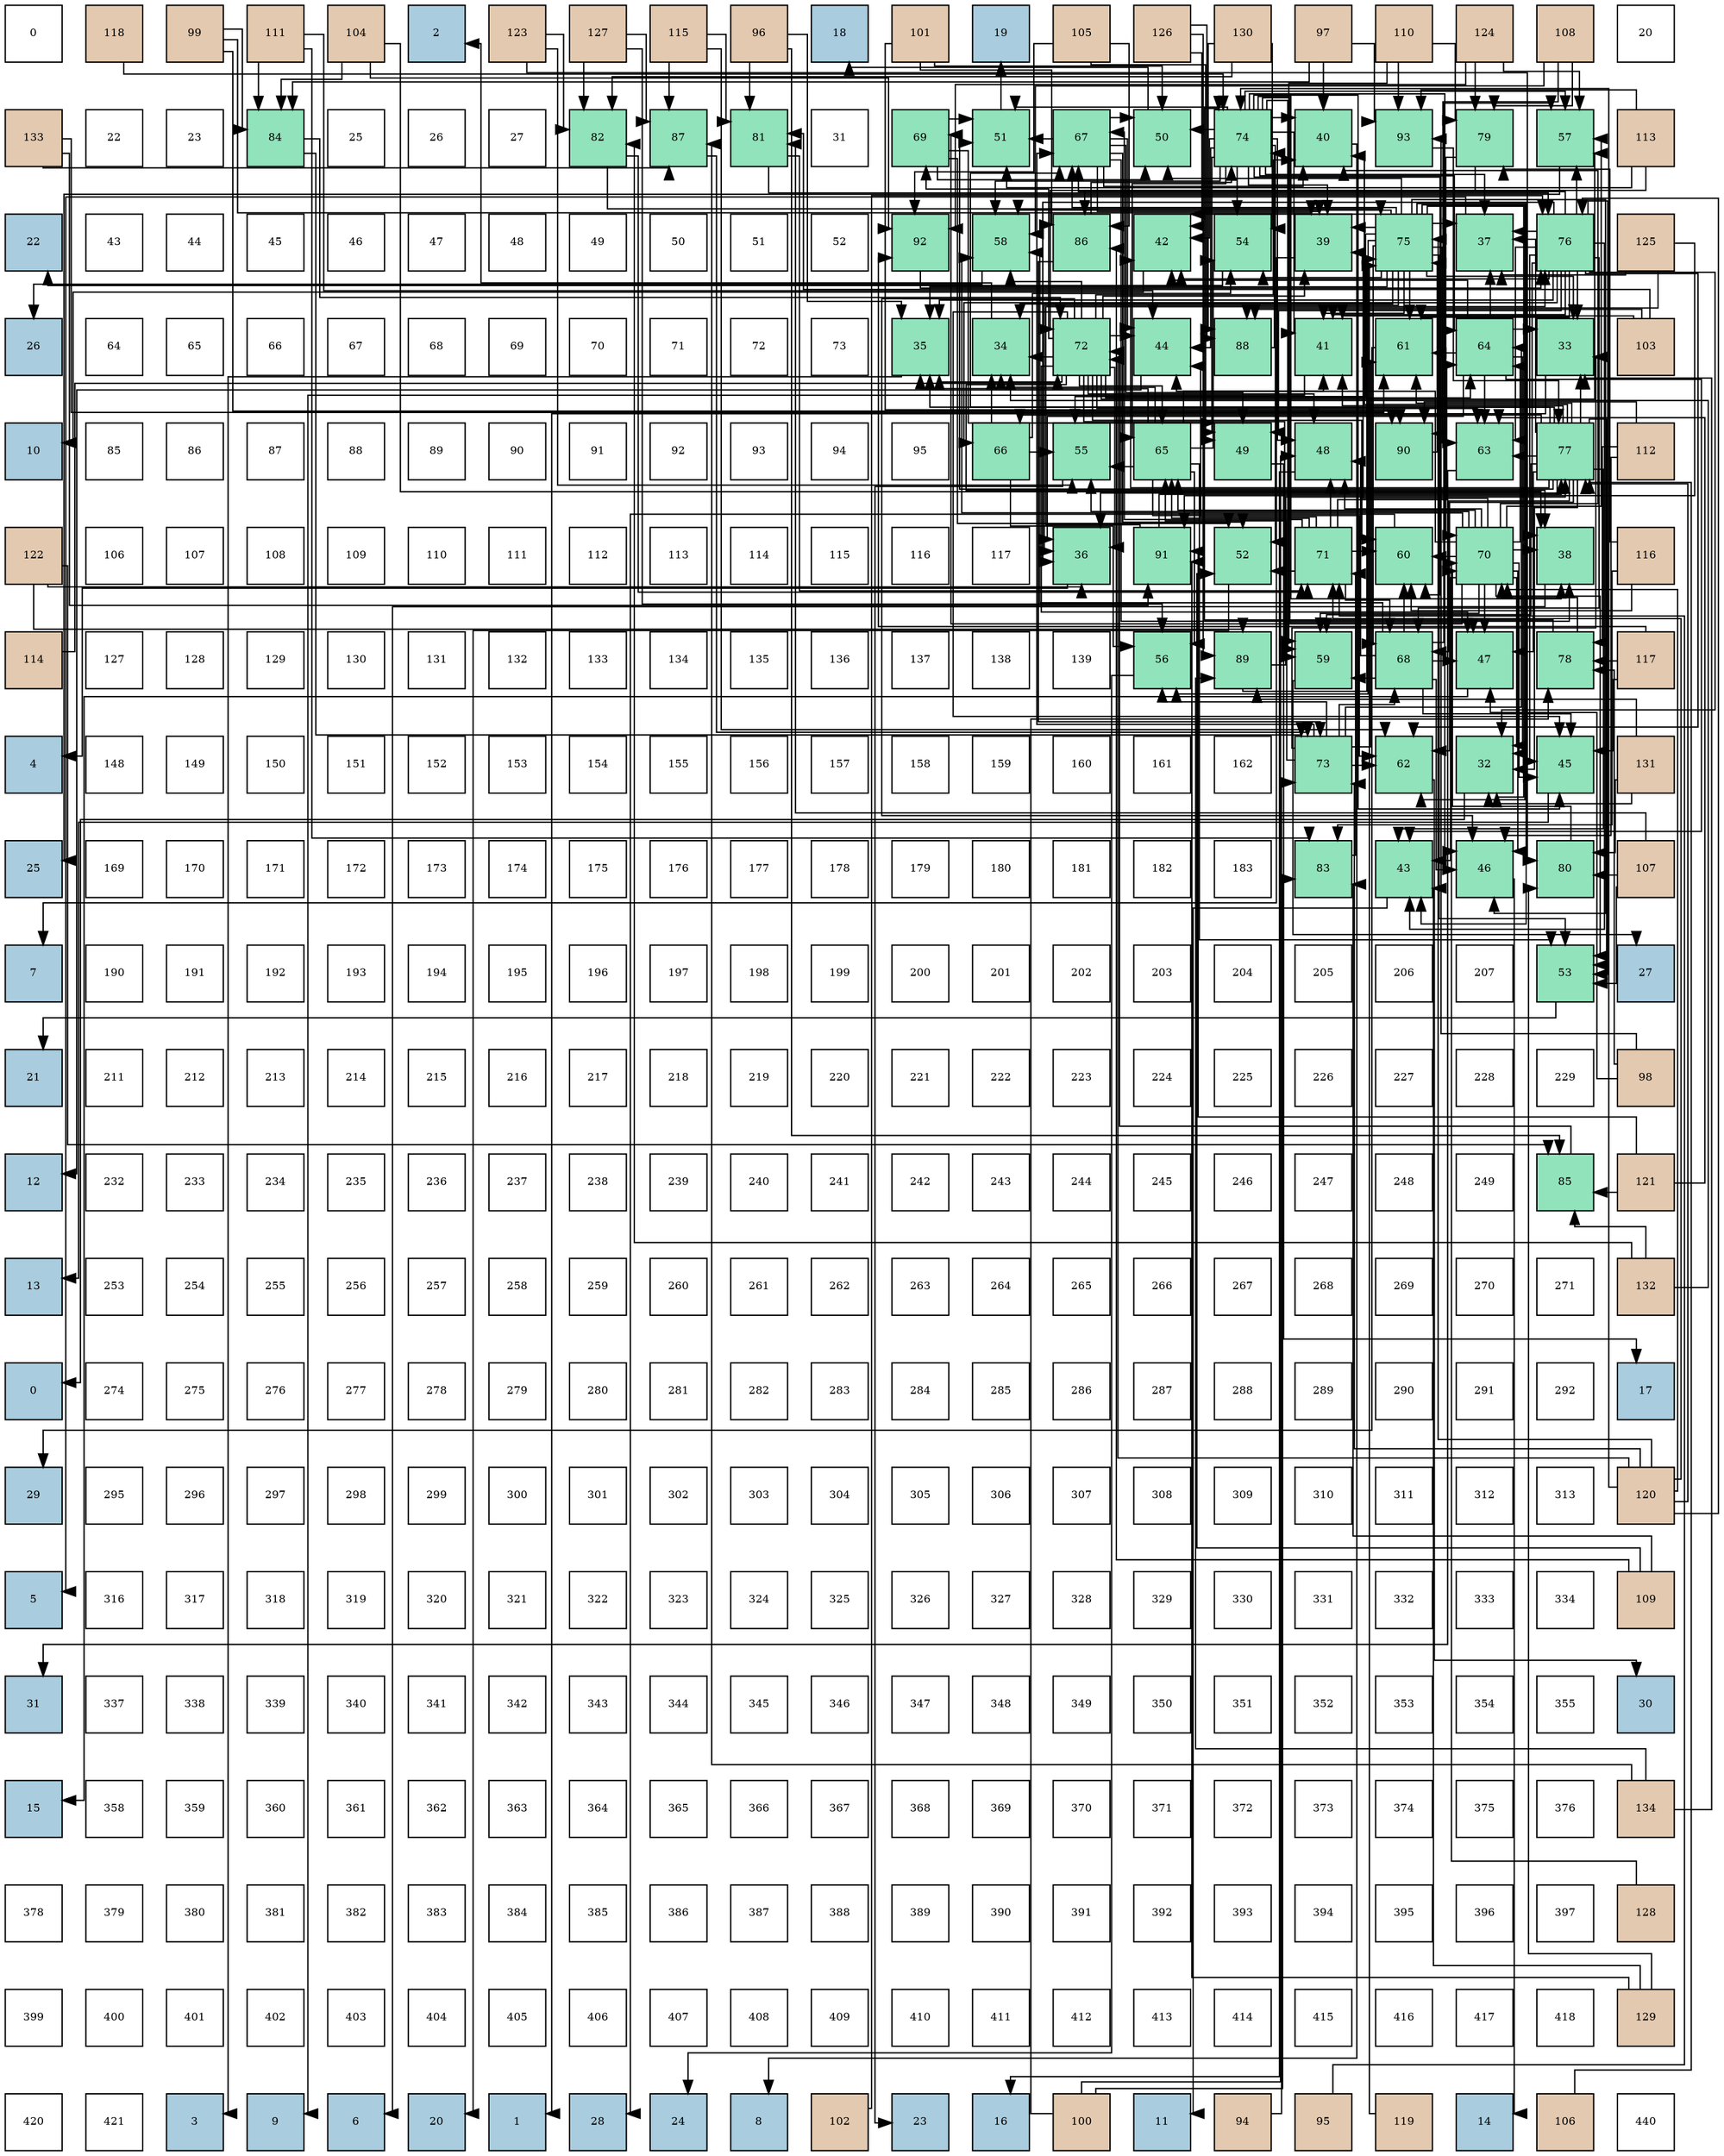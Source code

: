 digraph layout{
 rankdir=TB;
 splines=ortho;
 node [style=filled shape=square fixedsize=true width=0.6];
0[label="0", fontsize=8, fillcolor="#ffffff"];
1[label="118", fontsize=8, fillcolor="#e3c9af"];
2[label="99", fontsize=8, fillcolor="#e3c9af"];
3[label="111", fontsize=8, fillcolor="#e3c9af"];
4[label="104", fontsize=8, fillcolor="#e3c9af"];
5[label="2", fontsize=8, fillcolor="#a9ccde"];
6[label="123", fontsize=8, fillcolor="#e3c9af"];
7[label="127", fontsize=8, fillcolor="#e3c9af"];
8[label="115", fontsize=8, fillcolor="#e3c9af"];
9[label="96", fontsize=8, fillcolor="#e3c9af"];
10[label="18", fontsize=8, fillcolor="#a9ccde"];
11[label="101", fontsize=8, fillcolor="#e3c9af"];
12[label="19", fontsize=8, fillcolor="#a9ccde"];
13[label="105", fontsize=8, fillcolor="#e3c9af"];
14[label="126", fontsize=8, fillcolor="#e3c9af"];
15[label="130", fontsize=8, fillcolor="#e3c9af"];
16[label="97", fontsize=8, fillcolor="#e3c9af"];
17[label="110", fontsize=8, fillcolor="#e3c9af"];
18[label="124", fontsize=8, fillcolor="#e3c9af"];
19[label="108", fontsize=8, fillcolor="#e3c9af"];
20[label="20", fontsize=8, fillcolor="#ffffff"];
21[label="133", fontsize=8, fillcolor="#e3c9af"];
22[label="22", fontsize=8, fillcolor="#ffffff"];
23[label="23", fontsize=8, fillcolor="#ffffff"];
24[label="84", fontsize=8, fillcolor="#91e3bb"];
25[label="25", fontsize=8, fillcolor="#ffffff"];
26[label="26", fontsize=8, fillcolor="#ffffff"];
27[label="27", fontsize=8, fillcolor="#ffffff"];
28[label="82", fontsize=8, fillcolor="#91e3bb"];
29[label="87", fontsize=8, fillcolor="#91e3bb"];
30[label="81", fontsize=8, fillcolor="#91e3bb"];
31[label="31", fontsize=8, fillcolor="#ffffff"];
32[label="69", fontsize=8, fillcolor="#91e3bb"];
33[label="51", fontsize=8, fillcolor="#91e3bb"];
34[label="67", fontsize=8, fillcolor="#91e3bb"];
35[label="50", fontsize=8, fillcolor="#91e3bb"];
36[label="74", fontsize=8, fillcolor="#91e3bb"];
37[label="40", fontsize=8, fillcolor="#91e3bb"];
38[label="93", fontsize=8, fillcolor="#91e3bb"];
39[label="79", fontsize=8, fillcolor="#91e3bb"];
40[label="57", fontsize=8, fillcolor="#91e3bb"];
41[label="113", fontsize=8, fillcolor="#e3c9af"];
42[label="22", fontsize=8, fillcolor="#a9ccde"];
43[label="43", fontsize=8, fillcolor="#ffffff"];
44[label="44", fontsize=8, fillcolor="#ffffff"];
45[label="45", fontsize=8, fillcolor="#ffffff"];
46[label="46", fontsize=8, fillcolor="#ffffff"];
47[label="47", fontsize=8, fillcolor="#ffffff"];
48[label="48", fontsize=8, fillcolor="#ffffff"];
49[label="49", fontsize=8, fillcolor="#ffffff"];
50[label="50", fontsize=8, fillcolor="#ffffff"];
51[label="51", fontsize=8, fillcolor="#ffffff"];
52[label="52", fontsize=8, fillcolor="#ffffff"];
53[label="92", fontsize=8, fillcolor="#91e3bb"];
54[label="58", fontsize=8, fillcolor="#91e3bb"];
55[label="86", fontsize=8, fillcolor="#91e3bb"];
56[label="42", fontsize=8, fillcolor="#91e3bb"];
57[label="54", fontsize=8, fillcolor="#91e3bb"];
58[label="39", fontsize=8, fillcolor="#91e3bb"];
59[label="75", fontsize=8, fillcolor="#91e3bb"];
60[label="37", fontsize=8, fillcolor="#91e3bb"];
61[label="76", fontsize=8, fillcolor="#91e3bb"];
62[label="125", fontsize=8, fillcolor="#e3c9af"];
63[label="26", fontsize=8, fillcolor="#a9ccde"];
64[label="64", fontsize=8, fillcolor="#ffffff"];
65[label="65", fontsize=8, fillcolor="#ffffff"];
66[label="66", fontsize=8, fillcolor="#ffffff"];
67[label="67", fontsize=8, fillcolor="#ffffff"];
68[label="68", fontsize=8, fillcolor="#ffffff"];
69[label="69", fontsize=8, fillcolor="#ffffff"];
70[label="70", fontsize=8, fillcolor="#ffffff"];
71[label="71", fontsize=8, fillcolor="#ffffff"];
72[label="72", fontsize=8, fillcolor="#ffffff"];
73[label="73", fontsize=8, fillcolor="#ffffff"];
74[label="35", fontsize=8, fillcolor="#91e3bb"];
75[label="34", fontsize=8, fillcolor="#91e3bb"];
76[label="72", fontsize=8, fillcolor="#91e3bb"];
77[label="44", fontsize=8, fillcolor="#91e3bb"];
78[label="88", fontsize=8, fillcolor="#91e3bb"];
79[label="41", fontsize=8, fillcolor="#91e3bb"];
80[label="61", fontsize=8, fillcolor="#91e3bb"];
81[label="64", fontsize=8, fillcolor="#91e3bb"];
82[label="33", fontsize=8, fillcolor="#91e3bb"];
83[label="103", fontsize=8, fillcolor="#e3c9af"];
84[label="10", fontsize=8, fillcolor="#a9ccde"];
85[label="85", fontsize=8, fillcolor="#ffffff"];
86[label="86", fontsize=8, fillcolor="#ffffff"];
87[label="87", fontsize=8, fillcolor="#ffffff"];
88[label="88", fontsize=8, fillcolor="#ffffff"];
89[label="89", fontsize=8, fillcolor="#ffffff"];
90[label="90", fontsize=8, fillcolor="#ffffff"];
91[label="91", fontsize=8, fillcolor="#ffffff"];
92[label="92", fontsize=8, fillcolor="#ffffff"];
93[label="93", fontsize=8, fillcolor="#ffffff"];
94[label="94", fontsize=8, fillcolor="#ffffff"];
95[label="95", fontsize=8, fillcolor="#ffffff"];
96[label="66", fontsize=8, fillcolor="#91e3bb"];
97[label="55", fontsize=8, fillcolor="#91e3bb"];
98[label="65", fontsize=8, fillcolor="#91e3bb"];
99[label="49", fontsize=8, fillcolor="#91e3bb"];
100[label="48", fontsize=8, fillcolor="#91e3bb"];
101[label="90", fontsize=8, fillcolor="#91e3bb"];
102[label="63", fontsize=8, fillcolor="#91e3bb"];
103[label="77", fontsize=8, fillcolor="#91e3bb"];
104[label="112", fontsize=8, fillcolor="#e3c9af"];
105[label="122", fontsize=8, fillcolor="#e3c9af"];
106[label="106", fontsize=8, fillcolor="#ffffff"];
107[label="107", fontsize=8, fillcolor="#ffffff"];
108[label="108", fontsize=8, fillcolor="#ffffff"];
109[label="109", fontsize=8, fillcolor="#ffffff"];
110[label="110", fontsize=8, fillcolor="#ffffff"];
111[label="111", fontsize=8, fillcolor="#ffffff"];
112[label="112", fontsize=8, fillcolor="#ffffff"];
113[label="113", fontsize=8, fillcolor="#ffffff"];
114[label="114", fontsize=8, fillcolor="#ffffff"];
115[label="115", fontsize=8, fillcolor="#ffffff"];
116[label="116", fontsize=8, fillcolor="#ffffff"];
117[label="117", fontsize=8, fillcolor="#ffffff"];
118[label="36", fontsize=8, fillcolor="#91e3bb"];
119[label="91", fontsize=8, fillcolor="#91e3bb"];
120[label="52", fontsize=8, fillcolor="#91e3bb"];
121[label="71", fontsize=8, fillcolor="#91e3bb"];
122[label="60", fontsize=8, fillcolor="#91e3bb"];
123[label="70", fontsize=8, fillcolor="#91e3bb"];
124[label="38", fontsize=8, fillcolor="#91e3bb"];
125[label="116", fontsize=8, fillcolor="#e3c9af"];
126[label="114", fontsize=8, fillcolor="#e3c9af"];
127[label="127", fontsize=8, fillcolor="#ffffff"];
128[label="128", fontsize=8, fillcolor="#ffffff"];
129[label="129", fontsize=8, fillcolor="#ffffff"];
130[label="130", fontsize=8, fillcolor="#ffffff"];
131[label="131", fontsize=8, fillcolor="#ffffff"];
132[label="132", fontsize=8, fillcolor="#ffffff"];
133[label="133", fontsize=8, fillcolor="#ffffff"];
134[label="134", fontsize=8, fillcolor="#ffffff"];
135[label="135", fontsize=8, fillcolor="#ffffff"];
136[label="136", fontsize=8, fillcolor="#ffffff"];
137[label="137", fontsize=8, fillcolor="#ffffff"];
138[label="138", fontsize=8, fillcolor="#ffffff"];
139[label="139", fontsize=8, fillcolor="#ffffff"];
140[label="56", fontsize=8, fillcolor="#91e3bb"];
141[label="89", fontsize=8, fillcolor="#91e3bb"];
142[label="59", fontsize=8, fillcolor="#91e3bb"];
143[label="68", fontsize=8, fillcolor="#91e3bb"];
144[label="47", fontsize=8, fillcolor="#91e3bb"];
145[label="78", fontsize=8, fillcolor="#91e3bb"];
146[label="117", fontsize=8, fillcolor="#e3c9af"];
147[label="4", fontsize=8, fillcolor="#a9ccde"];
148[label="148", fontsize=8, fillcolor="#ffffff"];
149[label="149", fontsize=8, fillcolor="#ffffff"];
150[label="150", fontsize=8, fillcolor="#ffffff"];
151[label="151", fontsize=8, fillcolor="#ffffff"];
152[label="152", fontsize=8, fillcolor="#ffffff"];
153[label="153", fontsize=8, fillcolor="#ffffff"];
154[label="154", fontsize=8, fillcolor="#ffffff"];
155[label="155", fontsize=8, fillcolor="#ffffff"];
156[label="156", fontsize=8, fillcolor="#ffffff"];
157[label="157", fontsize=8, fillcolor="#ffffff"];
158[label="158", fontsize=8, fillcolor="#ffffff"];
159[label="159", fontsize=8, fillcolor="#ffffff"];
160[label="160", fontsize=8, fillcolor="#ffffff"];
161[label="161", fontsize=8, fillcolor="#ffffff"];
162[label="162", fontsize=8, fillcolor="#ffffff"];
163[label="73", fontsize=8, fillcolor="#91e3bb"];
164[label="62", fontsize=8, fillcolor="#91e3bb"];
165[label="32", fontsize=8, fillcolor="#91e3bb"];
166[label="45", fontsize=8, fillcolor="#91e3bb"];
167[label="131", fontsize=8, fillcolor="#e3c9af"];
168[label="25", fontsize=8, fillcolor="#a9ccde"];
169[label="169", fontsize=8, fillcolor="#ffffff"];
170[label="170", fontsize=8, fillcolor="#ffffff"];
171[label="171", fontsize=8, fillcolor="#ffffff"];
172[label="172", fontsize=8, fillcolor="#ffffff"];
173[label="173", fontsize=8, fillcolor="#ffffff"];
174[label="174", fontsize=8, fillcolor="#ffffff"];
175[label="175", fontsize=8, fillcolor="#ffffff"];
176[label="176", fontsize=8, fillcolor="#ffffff"];
177[label="177", fontsize=8, fillcolor="#ffffff"];
178[label="178", fontsize=8, fillcolor="#ffffff"];
179[label="179", fontsize=8, fillcolor="#ffffff"];
180[label="180", fontsize=8, fillcolor="#ffffff"];
181[label="181", fontsize=8, fillcolor="#ffffff"];
182[label="182", fontsize=8, fillcolor="#ffffff"];
183[label="183", fontsize=8, fillcolor="#ffffff"];
184[label="83", fontsize=8, fillcolor="#91e3bb"];
185[label="43", fontsize=8, fillcolor="#91e3bb"];
186[label="46", fontsize=8, fillcolor="#91e3bb"];
187[label="80", fontsize=8, fillcolor="#91e3bb"];
188[label="107", fontsize=8, fillcolor="#e3c9af"];
189[label="7", fontsize=8, fillcolor="#a9ccde"];
190[label="190", fontsize=8, fillcolor="#ffffff"];
191[label="191", fontsize=8, fillcolor="#ffffff"];
192[label="192", fontsize=8, fillcolor="#ffffff"];
193[label="193", fontsize=8, fillcolor="#ffffff"];
194[label="194", fontsize=8, fillcolor="#ffffff"];
195[label="195", fontsize=8, fillcolor="#ffffff"];
196[label="196", fontsize=8, fillcolor="#ffffff"];
197[label="197", fontsize=8, fillcolor="#ffffff"];
198[label="198", fontsize=8, fillcolor="#ffffff"];
199[label="199", fontsize=8, fillcolor="#ffffff"];
200[label="200", fontsize=8, fillcolor="#ffffff"];
201[label="201", fontsize=8, fillcolor="#ffffff"];
202[label="202", fontsize=8, fillcolor="#ffffff"];
203[label="203", fontsize=8, fillcolor="#ffffff"];
204[label="204", fontsize=8, fillcolor="#ffffff"];
205[label="205", fontsize=8, fillcolor="#ffffff"];
206[label="206", fontsize=8, fillcolor="#ffffff"];
207[label="207", fontsize=8, fillcolor="#ffffff"];
208[label="53", fontsize=8, fillcolor="#91e3bb"];
209[label="27", fontsize=8, fillcolor="#a9ccde"];
210[label="21", fontsize=8, fillcolor="#a9ccde"];
211[label="211", fontsize=8, fillcolor="#ffffff"];
212[label="212", fontsize=8, fillcolor="#ffffff"];
213[label="213", fontsize=8, fillcolor="#ffffff"];
214[label="214", fontsize=8, fillcolor="#ffffff"];
215[label="215", fontsize=8, fillcolor="#ffffff"];
216[label="216", fontsize=8, fillcolor="#ffffff"];
217[label="217", fontsize=8, fillcolor="#ffffff"];
218[label="218", fontsize=8, fillcolor="#ffffff"];
219[label="219", fontsize=8, fillcolor="#ffffff"];
220[label="220", fontsize=8, fillcolor="#ffffff"];
221[label="221", fontsize=8, fillcolor="#ffffff"];
222[label="222", fontsize=8, fillcolor="#ffffff"];
223[label="223", fontsize=8, fillcolor="#ffffff"];
224[label="224", fontsize=8, fillcolor="#ffffff"];
225[label="225", fontsize=8, fillcolor="#ffffff"];
226[label="226", fontsize=8, fillcolor="#ffffff"];
227[label="227", fontsize=8, fillcolor="#ffffff"];
228[label="228", fontsize=8, fillcolor="#ffffff"];
229[label="229", fontsize=8, fillcolor="#ffffff"];
230[label="98", fontsize=8, fillcolor="#e3c9af"];
231[label="12", fontsize=8, fillcolor="#a9ccde"];
232[label="232", fontsize=8, fillcolor="#ffffff"];
233[label="233", fontsize=8, fillcolor="#ffffff"];
234[label="234", fontsize=8, fillcolor="#ffffff"];
235[label="235", fontsize=8, fillcolor="#ffffff"];
236[label="236", fontsize=8, fillcolor="#ffffff"];
237[label="237", fontsize=8, fillcolor="#ffffff"];
238[label="238", fontsize=8, fillcolor="#ffffff"];
239[label="239", fontsize=8, fillcolor="#ffffff"];
240[label="240", fontsize=8, fillcolor="#ffffff"];
241[label="241", fontsize=8, fillcolor="#ffffff"];
242[label="242", fontsize=8, fillcolor="#ffffff"];
243[label="243", fontsize=8, fillcolor="#ffffff"];
244[label="244", fontsize=8, fillcolor="#ffffff"];
245[label="245", fontsize=8, fillcolor="#ffffff"];
246[label="246", fontsize=8, fillcolor="#ffffff"];
247[label="247", fontsize=8, fillcolor="#ffffff"];
248[label="248", fontsize=8, fillcolor="#ffffff"];
249[label="249", fontsize=8, fillcolor="#ffffff"];
250[label="85", fontsize=8, fillcolor="#91e3bb"];
251[label="121", fontsize=8, fillcolor="#e3c9af"];
252[label="13", fontsize=8, fillcolor="#a9ccde"];
253[label="253", fontsize=8, fillcolor="#ffffff"];
254[label="254", fontsize=8, fillcolor="#ffffff"];
255[label="255", fontsize=8, fillcolor="#ffffff"];
256[label="256", fontsize=8, fillcolor="#ffffff"];
257[label="257", fontsize=8, fillcolor="#ffffff"];
258[label="258", fontsize=8, fillcolor="#ffffff"];
259[label="259", fontsize=8, fillcolor="#ffffff"];
260[label="260", fontsize=8, fillcolor="#ffffff"];
261[label="261", fontsize=8, fillcolor="#ffffff"];
262[label="262", fontsize=8, fillcolor="#ffffff"];
263[label="263", fontsize=8, fillcolor="#ffffff"];
264[label="264", fontsize=8, fillcolor="#ffffff"];
265[label="265", fontsize=8, fillcolor="#ffffff"];
266[label="266", fontsize=8, fillcolor="#ffffff"];
267[label="267", fontsize=8, fillcolor="#ffffff"];
268[label="268", fontsize=8, fillcolor="#ffffff"];
269[label="269", fontsize=8, fillcolor="#ffffff"];
270[label="270", fontsize=8, fillcolor="#ffffff"];
271[label="271", fontsize=8, fillcolor="#ffffff"];
272[label="132", fontsize=8, fillcolor="#e3c9af"];
273[label="0", fontsize=8, fillcolor="#a9ccde"];
274[label="274", fontsize=8, fillcolor="#ffffff"];
275[label="275", fontsize=8, fillcolor="#ffffff"];
276[label="276", fontsize=8, fillcolor="#ffffff"];
277[label="277", fontsize=8, fillcolor="#ffffff"];
278[label="278", fontsize=8, fillcolor="#ffffff"];
279[label="279", fontsize=8, fillcolor="#ffffff"];
280[label="280", fontsize=8, fillcolor="#ffffff"];
281[label="281", fontsize=8, fillcolor="#ffffff"];
282[label="282", fontsize=8, fillcolor="#ffffff"];
283[label="283", fontsize=8, fillcolor="#ffffff"];
284[label="284", fontsize=8, fillcolor="#ffffff"];
285[label="285", fontsize=8, fillcolor="#ffffff"];
286[label="286", fontsize=8, fillcolor="#ffffff"];
287[label="287", fontsize=8, fillcolor="#ffffff"];
288[label="288", fontsize=8, fillcolor="#ffffff"];
289[label="289", fontsize=8, fillcolor="#ffffff"];
290[label="290", fontsize=8, fillcolor="#ffffff"];
291[label="291", fontsize=8, fillcolor="#ffffff"];
292[label="292", fontsize=8, fillcolor="#ffffff"];
293[label="17", fontsize=8, fillcolor="#a9ccde"];
294[label="29", fontsize=8, fillcolor="#a9ccde"];
295[label="295", fontsize=8, fillcolor="#ffffff"];
296[label="296", fontsize=8, fillcolor="#ffffff"];
297[label="297", fontsize=8, fillcolor="#ffffff"];
298[label="298", fontsize=8, fillcolor="#ffffff"];
299[label="299", fontsize=8, fillcolor="#ffffff"];
300[label="300", fontsize=8, fillcolor="#ffffff"];
301[label="301", fontsize=8, fillcolor="#ffffff"];
302[label="302", fontsize=8, fillcolor="#ffffff"];
303[label="303", fontsize=8, fillcolor="#ffffff"];
304[label="304", fontsize=8, fillcolor="#ffffff"];
305[label="305", fontsize=8, fillcolor="#ffffff"];
306[label="306", fontsize=8, fillcolor="#ffffff"];
307[label="307", fontsize=8, fillcolor="#ffffff"];
308[label="308", fontsize=8, fillcolor="#ffffff"];
309[label="309", fontsize=8, fillcolor="#ffffff"];
310[label="310", fontsize=8, fillcolor="#ffffff"];
311[label="311", fontsize=8, fillcolor="#ffffff"];
312[label="312", fontsize=8, fillcolor="#ffffff"];
313[label="313", fontsize=8, fillcolor="#ffffff"];
314[label="120", fontsize=8, fillcolor="#e3c9af"];
315[label="5", fontsize=8, fillcolor="#a9ccde"];
316[label="316", fontsize=8, fillcolor="#ffffff"];
317[label="317", fontsize=8, fillcolor="#ffffff"];
318[label="318", fontsize=8, fillcolor="#ffffff"];
319[label="319", fontsize=8, fillcolor="#ffffff"];
320[label="320", fontsize=8, fillcolor="#ffffff"];
321[label="321", fontsize=8, fillcolor="#ffffff"];
322[label="322", fontsize=8, fillcolor="#ffffff"];
323[label="323", fontsize=8, fillcolor="#ffffff"];
324[label="324", fontsize=8, fillcolor="#ffffff"];
325[label="325", fontsize=8, fillcolor="#ffffff"];
326[label="326", fontsize=8, fillcolor="#ffffff"];
327[label="327", fontsize=8, fillcolor="#ffffff"];
328[label="328", fontsize=8, fillcolor="#ffffff"];
329[label="329", fontsize=8, fillcolor="#ffffff"];
330[label="330", fontsize=8, fillcolor="#ffffff"];
331[label="331", fontsize=8, fillcolor="#ffffff"];
332[label="332", fontsize=8, fillcolor="#ffffff"];
333[label="333", fontsize=8, fillcolor="#ffffff"];
334[label="334", fontsize=8, fillcolor="#ffffff"];
335[label="109", fontsize=8, fillcolor="#e3c9af"];
336[label="31", fontsize=8, fillcolor="#a9ccde"];
337[label="337", fontsize=8, fillcolor="#ffffff"];
338[label="338", fontsize=8, fillcolor="#ffffff"];
339[label="339", fontsize=8, fillcolor="#ffffff"];
340[label="340", fontsize=8, fillcolor="#ffffff"];
341[label="341", fontsize=8, fillcolor="#ffffff"];
342[label="342", fontsize=8, fillcolor="#ffffff"];
343[label="343", fontsize=8, fillcolor="#ffffff"];
344[label="344", fontsize=8, fillcolor="#ffffff"];
345[label="345", fontsize=8, fillcolor="#ffffff"];
346[label="346", fontsize=8, fillcolor="#ffffff"];
347[label="347", fontsize=8, fillcolor="#ffffff"];
348[label="348", fontsize=8, fillcolor="#ffffff"];
349[label="349", fontsize=8, fillcolor="#ffffff"];
350[label="350", fontsize=8, fillcolor="#ffffff"];
351[label="351", fontsize=8, fillcolor="#ffffff"];
352[label="352", fontsize=8, fillcolor="#ffffff"];
353[label="353", fontsize=8, fillcolor="#ffffff"];
354[label="354", fontsize=8, fillcolor="#ffffff"];
355[label="355", fontsize=8, fillcolor="#ffffff"];
356[label="30", fontsize=8, fillcolor="#a9ccde"];
357[label="15", fontsize=8, fillcolor="#a9ccde"];
358[label="358", fontsize=8, fillcolor="#ffffff"];
359[label="359", fontsize=8, fillcolor="#ffffff"];
360[label="360", fontsize=8, fillcolor="#ffffff"];
361[label="361", fontsize=8, fillcolor="#ffffff"];
362[label="362", fontsize=8, fillcolor="#ffffff"];
363[label="363", fontsize=8, fillcolor="#ffffff"];
364[label="364", fontsize=8, fillcolor="#ffffff"];
365[label="365", fontsize=8, fillcolor="#ffffff"];
366[label="366", fontsize=8, fillcolor="#ffffff"];
367[label="367", fontsize=8, fillcolor="#ffffff"];
368[label="368", fontsize=8, fillcolor="#ffffff"];
369[label="369", fontsize=8, fillcolor="#ffffff"];
370[label="370", fontsize=8, fillcolor="#ffffff"];
371[label="371", fontsize=8, fillcolor="#ffffff"];
372[label="372", fontsize=8, fillcolor="#ffffff"];
373[label="373", fontsize=8, fillcolor="#ffffff"];
374[label="374", fontsize=8, fillcolor="#ffffff"];
375[label="375", fontsize=8, fillcolor="#ffffff"];
376[label="376", fontsize=8, fillcolor="#ffffff"];
377[label="134", fontsize=8, fillcolor="#e3c9af"];
378[label="378", fontsize=8, fillcolor="#ffffff"];
379[label="379", fontsize=8, fillcolor="#ffffff"];
380[label="380", fontsize=8, fillcolor="#ffffff"];
381[label="381", fontsize=8, fillcolor="#ffffff"];
382[label="382", fontsize=8, fillcolor="#ffffff"];
383[label="383", fontsize=8, fillcolor="#ffffff"];
384[label="384", fontsize=8, fillcolor="#ffffff"];
385[label="385", fontsize=8, fillcolor="#ffffff"];
386[label="386", fontsize=8, fillcolor="#ffffff"];
387[label="387", fontsize=8, fillcolor="#ffffff"];
388[label="388", fontsize=8, fillcolor="#ffffff"];
389[label="389", fontsize=8, fillcolor="#ffffff"];
390[label="390", fontsize=8, fillcolor="#ffffff"];
391[label="391", fontsize=8, fillcolor="#ffffff"];
392[label="392", fontsize=8, fillcolor="#ffffff"];
393[label="393", fontsize=8, fillcolor="#ffffff"];
394[label="394", fontsize=8, fillcolor="#ffffff"];
395[label="395", fontsize=8, fillcolor="#ffffff"];
396[label="396", fontsize=8, fillcolor="#ffffff"];
397[label="397", fontsize=8, fillcolor="#ffffff"];
398[label="128", fontsize=8, fillcolor="#e3c9af"];
399[label="399", fontsize=8, fillcolor="#ffffff"];
400[label="400", fontsize=8, fillcolor="#ffffff"];
401[label="401", fontsize=8, fillcolor="#ffffff"];
402[label="402", fontsize=8, fillcolor="#ffffff"];
403[label="403", fontsize=8, fillcolor="#ffffff"];
404[label="404", fontsize=8, fillcolor="#ffffff"];
405[label="405", fontsize=8, fillcolor="#ffffff"];
406[label="406", fontsize=8, fillcolor="#ffffff"];
407[label="407", fontsize=8, fillcolor="#ffffff"];
408[label="408", fontsize=8, fillcolor="#ffffff"];
409[label="409", fontsize=8, fillcolor="#ffffff"];
410[label="410", fontsize=8, fillcolor="#ffffff"];
411[label="411", fontsize=8, fillcolor="#ffffff"];
412[label="412", fontsize=8, fillcolor="#ffffff"];
413[label="413", fontsize=8, fillcolor="#ffffff"];
414[label="414", fontsize=8, fillcolor="#ffffff"];
415[label="415", fontsize=8, fillcolor="#ffffff"];
416[label="416", fontsize=8, fillcolor="#ffffff"];
417[label="417", fontsize=8, fillcolor="#ffffff"];
418[label="418", fontsize=8, fillcolor="#ffffff"];
419[label="129", fontsize=8, fillcolor="#e3c9af"];
420[label="420", fontsize=8, fillcolor="#ffffff"];
421[label="421", fontsize=8, fillcolor="#ffffff"];
422[label="3", fontsize=8, fillcolor="#a9ccde"];
423[label="9", fontsize=8, fillcolor="#a9ccde"];
424[label="6", fontsize=8, fillcolor="#a9ccde"];
425[label="20", fontsize=8, fillcolor="#a9ccde"];
426[label="1", fontsize=8, fillcolor="#a9ccde"];
427[label="28", fontsize=8, fillcolor="#a9ccde"];
428[label="24", fontsize=8, fillcolor="#a9ccde"];
429[label="8", fontsize=8, fillcolor="#a9ccde"];
430[label="102", fontsize=8, fillcolor="#e3c9af"];
431[label="23", fontsize=8, fillcolor="#a9ccde"];
432[label="16", fontsize=8, fillcolor="#a9ccde"];
433[label="100", fontsize=8, fillcolor="#e3c9af"];
434[label="11", fontsize=8, fillcolor="#a9ccde"];
435[label="94", fontsize=8, fillcolor="#e3c9af"];
436[label="95", fontsize=8, fillcolor="#e3c9af"];
437[label="119", fontsize=8, fillcolor="#e3c9af"];
438[label="14", fontsize=8, fillcolor="#a9ccde"];
439[label="106", fontsize=8, fillcolor="#e3c9af"];
440[label="440", fontsize=8, fillcolor="#ffffff"];
edge [constraint=false, style=vis];165 -> 273;
82 -> 426;
75 -> 5;
74 -> 422;
118 -> 147;
60 -> 315;
124 -> 424;
58 -> 189;
37 -> 429;
79 -> 423;
56 -> 84;
185 -> 434;
77 -> 231;
166 -> 252;
186 -> 438;
144 -> 357;
100 -> 432;
99 -> 293;
35 -> 10;
33 -> 12;
120 -> 425;
208 -> 210;
57 -> 42;
97 -> 431;
140 -> 428;
40 -> 168;
54 -> 63;
142 -> 209;
122 -> 427;
80 -> 294;
164 -> 356;
102 -> 336;
81 -> 165;
81 -> 82;
81 -> 118;
81 -> 60;
81 -> 56;
81 -> 185;
81 -> 80;
81 -> 102;
98 -> 75;
98 -> 74;
98 -> 79;
98 -> 208;
98 -> 57;
98 -> 97;
98 -> 140;
98 -> 164;
96 -> 75;
96 -> 57;
96 -> 97;
96 -> 140;
34 -> 124;
34 -> 58;
34 -> 37;
34 -> 77;
34 -> 99;
34 -> 35;
34 -> 33;
34 -> 120;
143 -> 166;
143 -> 186;
143 -> 144;
143 -> 100;
143 -> 40;
143 -> 54;
143 -> 142;
143 -> 122;
32 -> 99;
32 -> 35;
32 -> 33;
32 -> 120;
123 -> 165;
123 -> 124;
123 -> 58;
123 -> 37;
123 -> 185;
123 -> 77;
123 -> 166;
123 -> 186;
123 -> 144;
123 -> 100;
123 -> 208;
123 -> 97;
123 -> 40;
123 -> 54;
123 -> 142;
123 -> 122;
123 -> 81;
123 -> 98;
123 -> 32;
121 -> 77;
121 -> 100;
121 -> 120;
121 -> 122;
121 -> 81;
121 -> 98;
121 -> 34;
121 -> 143;
76 -> 75;
76 -> 74;
76 -> 118;
76 -> 124;
76 -> 58;
76 -> 37;
76 -> 77;
76 -> 166;
76 -> 186;
76 -> 144;
76 -> 100;
76 -> 40;
76 -> 54;
76 -> 142;
76 -> 122;
76 -> 102;
76 -> 81;
76 -> 98;
76 -> 32;
163 -> 82;
163 -> 140;
163 -> 80;
163 -> 164;
163 -> 81;
163 -> 98;
163 -> 34;
163 -> 143;
36 -> 60;
36 -> 124;
36 -> 58;
36 -> 37;
36 -> 79;
36 -> 56;
36 -> 77;
36 -> 166;
36 -> 186;
36 -> 144;
36 -> 100;
36 -> 99;
36 -> 35;
36 -> 33;
36 -> 120;
36 -> 57;
36 -> 40;
36 -> 54;
36 -> 142;
36 -> 122;
36 -> 81;
36 -> 98;
59 -> 165;
59 -> 82;
59 -> 75;
59 -> 74;
59 -> 118;
59 -> 60;
59 -> 58;
59 -> 79;
59 -> 56;
59 -> 185;
59 -> 186;
59 -> 35;
59 -> 208;
59 -> 57;
59 -> 97;
59 -> 140;
59 -> 54;
59 -> 80;
59 -> 164;
59 -> 102;
59 -> 34;
59 -> 143;
61 -> 165;
61 -> 82;
61 -> 74;
61 -> 118;
61 -> 60;
61 -> 124;
61 -> 79;
61 -> 56;
61 -> 185;
61 -> 166;
61 -> 99;
61 -> 208;
61 -> 40;
61 -> 80;
61 -> 164;
61 -> 102;
61 -> 96;
61 -> 34;
61 -> 143;
103 -> 165;
103 -> 82;
103 -> 74;
103 -> 118;
103 -> 60;
103 -> 37;
103 -> 79;
103 -> 56;
103 -> 185;
103 -> 144;
103 -> 33;
103 -> 208;
103 -> 142;
103 -> 80;
103 -> 164;
103 -> 102;
103 -> 96;
103 -> 34;
103 -> 143;
145 -> 123;
145 -> 36;
39 -> 123;
39 -> 76;
187 -> 123;
30 -> 121;
30 -> 61;
28 -> 121;
28 -> 59;
184 -> 121;
24 -> 76;
24 -> 163;
250 -> 76;
55 -> 163;
55 -> 36;
29 -> 163;
78 -> 36;
141 -> 59;
141 -> 103;
101 -> 59;
119 -> 61;
119 -> 103;
53 -> 61;
38 -> 103;
435 -> 163;
436 -> 121;
9 -> 74;
9 -> 30;
9 -> 250;
16 -> 37;
16 -> 24;
16 -> 38;
230 -> 144;
230 -> 145;
230 -> 38;
2 -> 58;
2 -> 24;
2 -> 101;
433 -> 100;
433 -> 145;
433 -> 184;
11 -> 35;
11 -> 55;
11 -> 101;
430 -> 61;
83 -> 79;
83 -> 30;
83 -> 78;
4 -> 124;
4 -> 24;
4 -> 53;
13 -> 99;
13 -> 55;
13 -> 53;
439 -> 103;
188 -> 208;
188 -> 187;
188 -> 30;
19 -> 54;
19 -> 39;
19 -> 101;
335 -> 120;
335 -> 184;
335 -> 55;
17 -> 142;
17 -> 39;
17 -> 38;
3 -> 77;
3 -> 184;
3 -> 24;
104 -> 186;
104 -> 145;
104 -> 101;
41 -> 33;
41 -> 55;
41 -> 38;
126 -> 76;
8 -> 164;
8 -> 30;
8 -> 29;
125 -> 122;
125 -> 39;
125 -> 184;
146 -> 166;
146 -> 145;
146 -> 53;
1 -> 36;
437 -> 59;
314 -> 123;
314 -> 121;
314 -> 76;
314 -> 163;
314 -> 36;
314 -> 59;
314 -> 61;
314 -> 103;
251 -> 102;
251 -> 250;
251 -> 119;
105 -> 118;
105 -> 250;
105 -> 141;
6 -> 97;
6 -> 187;
6 -> 28;
18 -> 40;
18 -> 39;
18 -> 53;
62 -> 60;
62 -> 78;
62 -> 119;
14 -> 56;
14 -> 78;
14 -> 141;
7 -> 140;
7 -> 28;
7 -> 29;
398 -> 123;
419 -> 185;
419 -> 187;
419 -> 119;
15 -> 57;
15 -> 28;
15 -> 78;
167 -> 165;
167 -> 187;
167 -> 141;
272 -> 75;
272 -> 28;
272 -> 250;
21 -> 80;
21 -> 29;
21 -> 119;
377 -> 82;
377 -> 29;
377 -> 141;
edge [constraint=true, style=invis];
0 -> 21 -> 42 -> 63 -> 84 -> 105 -> 126 -> 147 -> 168 -> 189 -> 210 -> 231 -> 252 -> 273 -> 294 -> 315 -> 336 -> 357 -> 378 -> 399 -> 420;
1 -> 22 -> 43 -> 64 -> 85 -> 106 -> 127 -> 148 -> 169 -> 190 -> 211 -> 232 -> 253 -> 274 -> 295 -> 316 -> 337 -> 358 -> 379 -> 400 -> 421;
2 -> 23 -> 44 -> 65 -> 86 -> 107 -> 128 -> 149 -> 170 -> 191 -> 212 -> 233 -> 254 -> 275 -> 296 -> 317 -> 338 -> 359 -> 380 -> 401 -> 422;
3 -> 24 -> 45 -> 66 -> 87 -> 108 -> 129 -> 150 -> 171 -> 192 -> 213 -> 234 -> 255 -> 276 -> 297 -> 318 -> 339 -> 360 -> 381 -> 402 -> 423;
4 -> 25 -> 46 -> 67 -> 88 -> 109 -> 130 -> 151 -> 172 -> 193 -> 214 -> 235 -> 256 -> 277 -> 298 -> 319 -> 340 -> 361 -> 382 -> 403 -> 424;
5 -> 26 -> 47 -> 68 -> 89 -> 110 -> 131 -> 152 -> 173 -> 194 -> 215 -> 236 -> 257 -> 278 -> 299 -> 320 -> 341 -> 362 -> 383 -> 404 -> 425;
6 -> 27 -> 48 -> 69 -> 90 -> 111 -> 132 -> 153 -> 174 -> 195 -> 216 -> 237 -> 258 -> 279 -> 300 -> 321 -> 342 -> 363 -> 384 -> 405 -> 426;
7 -> 28 -> 49 -> 70 -> 91 -> 112 -> 133 -> 154 -> 175 -> 196 -> 217 -> 238 -> 259 -> 280 -> 301 -> 322 -> 343 -> 364 -> 385 -> 406 -> 427;
8 -> 29 -> 50 -> 71 -> 92 -> 113 -> 134 -> 155 -> 176 -> 197 -> 218 -> 239 -> 260 -> 281 -> 302 -> 323 -> 344 -> 365 -> 386 -> 407 -> 428;
9 -> 30 -> 51 -> 72 -> 93 -> 114 -> 135 -> 156 -> 177 -> 198 -> 219 -> 240 -> 261 -> 282 -> 303 -> 324 -> 345 -> 366 -> 387 -> 408 -> 429;
10 -> 31 -> 52 -> 73 -> 94 -> 115 -> 136 -> 157 -> 178 -> 199 -> 220 -> 241 -> 262 -> 283 -> 304 -> 325 -> 346 -> 367 -> 388 -> 409 -> 430;
11 -> 32 -> 53 -> 74 -> 95 -> 116 -> 137 -> 158 -> 179 -> 200 -> 221 -> 242 -> 263 -> 284 -> 305 -> 326 -> 347 -> 368 -> 389 -> 410 -> 431;
12 -> 33 -> 54 -> 75 -> 96 -> 117 -> 138 -> 159 -> 180 -> 201 -> 222 -> 243 -> 264 -> 285 -> 306 -> 327 -> 348 -> 369 -> 390 -> 411 -> 432;
13 -> 34 -> 55 -> 76 -> 97 -> 118 -> 139 -> 160 -> 181 -> 202 -> 223 -> 244 -> 265 -> 286 -> 307 -> 328 -> 349 -> 370 -> 391 -> 412 -> 433;
14 -> 35 -> 56 -> 77 -> 98 -> 119 -> 140 -> 161 -> 182 -> 203 -> 224 -> 245 -> 266 -> 287 -> 308 -> 329 -> 350 -> 371 -> 392 -> 413 -> 434;
15 -> 36 -> 57 -> 78 -> 99 -> 120 -> 141 -> 162 -> 183 -> 204 -> 225 -> 246 -> 267 -> 288 -> 309 -> 330 -> 351 -> 372 -> 393 -> 414 -> 435;
16 -> 37 -> 58 -> 79 -> 100 -> 121 -> 142 -> 163 -> 184 -> 205 -> 226 -> 247 -> 268 -> 289 -> 310 -> 331 -> 352 -> 373 -> 394 -> 415 -> 436;
17 -> 38 -> 59 -> 80 -> 101 -> 122 -> 143 -> 164 -> 185 -> 206 -> 227 -> 248 -> 269 -> 290 -> 311 -> 332 -> 353 -> 374 -> 395 -> 416 -> 437;
18 -> 39 -> 60 -> 81 -> 102 -> 123 -> 144 -> 165 -> 186 -> 207 -> 228 -> 249 -> 270 -> 291 -> 312 -> 333 -> 354 -> 375 -> 396 -> 417 -> 438;
19 -> 40 -> 61 -> 82 -> 103 -> 124 -> 145 -> 166 -> 187 -> 208 -> 229 -> 250 -> 271 -> 292 -> 313 -> 334 -> 355 -> 376 -> 397 -> 418 -> 439;
20 -> 41 -> 62 -> 83 -> 104 -> 125 -> 146 -> 167 -> 188 -> 209 -> 230 -> 251 -> 272 -> 293 -> 314 -> 335 -> 356 -> 377 -> 398 -> 419 -> 440;
rank = same {0 -> 1 -> 2 -> 3 -> 4 -> 5 -> 6 -> 7 -> 8 -> 9 -> 10 -> 11 -> 12 -> 13 -> 14 -> 15 -> 16 -> 17 -> 18 -> 19 -> 20};
rank = same {21 -> 22 -> 23 -> 24 -> 25 -> 26 -> 27 -> 28 -> 29 -> 30 -> 31 -> 32 -> 33 -> 34 -> 35 -> 36 -> 37 -> 38 -> 39 -> 40 -> 41};
rank = same {42 -> 43 -> 44 -> 45 -> 46 -> 47 -> 48 -> 49 -> 50 -> 51 -> 52 -> 53 -> 54 -> 55 -> 56 -> 57 -> 58 -> 59 -> 60 -> 61 -> 62};
rank = same {63 -> 64 -> 65 -> 66 -> 67 -> 68 -> 69 -> 70 -> 71 -> 72 -> 73 -> 74 -> 75 -> 76 -> 77 -> 78 -> 79 -> 80 -> 81 -> 82 -> 83};
rank = same {84 -> 85 -> 86 -> 87 -> 88 -> 89 -> 90 -> 91 -> 92 -> 93 -> 94 -> 95 -> 96 -> 97 -> 98 -> 99 -> 100 -> 101 -> 102 -> 103 -> 104};
rank = same {105 -> 106 -> 107 -> 108 -> 109 -> 110 -> 111 -> 112 -> 113 -> 114 -> 115 -> 116 -> 117 -> 118 -> 119 -> 120 -> 121 -> 122 -> 123 -> 124 -> 125};
rank = same {126 -> 127 -> 128 -> 129 -> 130 -> 131 -> 132 -> 133 -> 134 -> 135 -> 136 -> 137 -> 138 -> 139 -> 140 -> 141 -> 142 -> 143 -> 144 -> 145 -> 146};
rank = same {147 -> 148 -> 149 -> 150 -> 151 -> 152 -> 153 -> 154 -> 155 -> 156 -> 157 -> 158 -> 159 -> 160 -> 161 -> 162 -> 163 -> 164 -> 165 -> 166 -> 167};
rank = same {168 -> 169 -> 170 -> 171 -> 172 -> 173 -> 174 -> 175 -> 176 -> 177 -> 178 -> 179 -> 180 -> 181 -> 182 -> 183 -> 184 -> 185 -> 186 -> 187 -> 188};
rank = same {189 -> 190 -> 191 -> 192 -> 193 -> 194 -> 195 -> 196 -> 197 -> 198 -> 199 -> 200 -> 201 -> 202 -> 203 -> 204 -> 205 -> 206 -> 207 -> 208 -> 209};
rank = same {210 -> 211 -> 212 -> 213 -> 214 -> 215 -> 216 -> 217 -> 218 -> 219 -> 220 -> 221 -> 222 -> 223 -> 224 -> 225 -> 226 -> 227 -> 228 -> 229 -> 230};
rank = same {231 -> 232 -> 233 -> 234 -> 235 -> 236 -> 237 -> 238 -> 239 -> 240 -> 241 -> 242 -> 243 -> 244 -> 245 -> 246 -> 247 -> 248 -> 249 -> 250 -> 251};
rank = same {252 -> 253 -> 254 -> 255 -> 256 -> 257 -> 258 -> 259 -> 260 -> 261 -> 262 -> 263 -> 264 -> 265 -> 266 -> 267 -> 268 -> 269 -> 270 -> 271 -> 272};
rank = same {273 -> 274 -> 275 -> 276 -> 277 -> 278 -> 279 -> 280 -> 281 -> 282 -> 283 -> 284 -> 285 -> 286 -> 287 -> 288 -> 289 -> 290 -> 291 -> 292 -> 293};
rank = same {294 -> 295 -> 296 -> 297 -> 298 -> 299 -> 300 -> 301 -> 302 -> 303 -> 304 -> 305 -> 306 -> 307 -> 308 -> 309 -> 310 -> 311 -> 312 -> 313 -> 314};
rank = same {315 -> 316 -> 317 -> 318 -> 319 -> 320 -> 321 -> 322 -> 323 -> 324 -> 325 -> 326 -> 327 -> 328 -> 329 -> 330 -> 331 -> 332 -> 333 -> 334 -> 335};
rank = same {336 -> 337 -> 338 -> 339 -> 340 -> 341 -> 342 -> 343 -> 344 -> 345 -> 346 -> 347 -> 348 -> 349 -> 350 -> 351 -> 352 -> 353 -> 354 -> 355 -> 356};
rank = same {357 -> 358 -> 359 -> 360 -> 361 -> 362 -> 363 -> 364 -> 365 -> 366 -> 367 -> 368 -> 369 -> 370 -> 371 -> 372 -> 373 -> 374 -> 375 -> 376 -> 377};
rank = same {378 -> 379 -> 380 -> 381 -> 382 -> 383 -> 384 -> 385 -> 386 -> 387 -> 388 -> 389 -> 390 -> 391 -> 392 -> 393 -> 394 -> 395 -> 396 -> 397 -> 398};
rank = same {399 -> 400 -> 401 -> 402 -> 403 -> 404 -> 405 -> 406 -> 407 -> 408 -> 409 -> 410 -> 411 -> 412 -> 413 -> 414 -> 415 -> 416 -> 417 -> 418 -> 419};
rank = same {420 -> 421 -> 422 -> 423 -> 424 -> 425 -> 426 -> 427 -> 428 -> 429 -> 430 -> 431 -> 432 -> 433 -> 434 -> 435 -> 436 -> 437 -> 438 -> 439 -> 440};
}